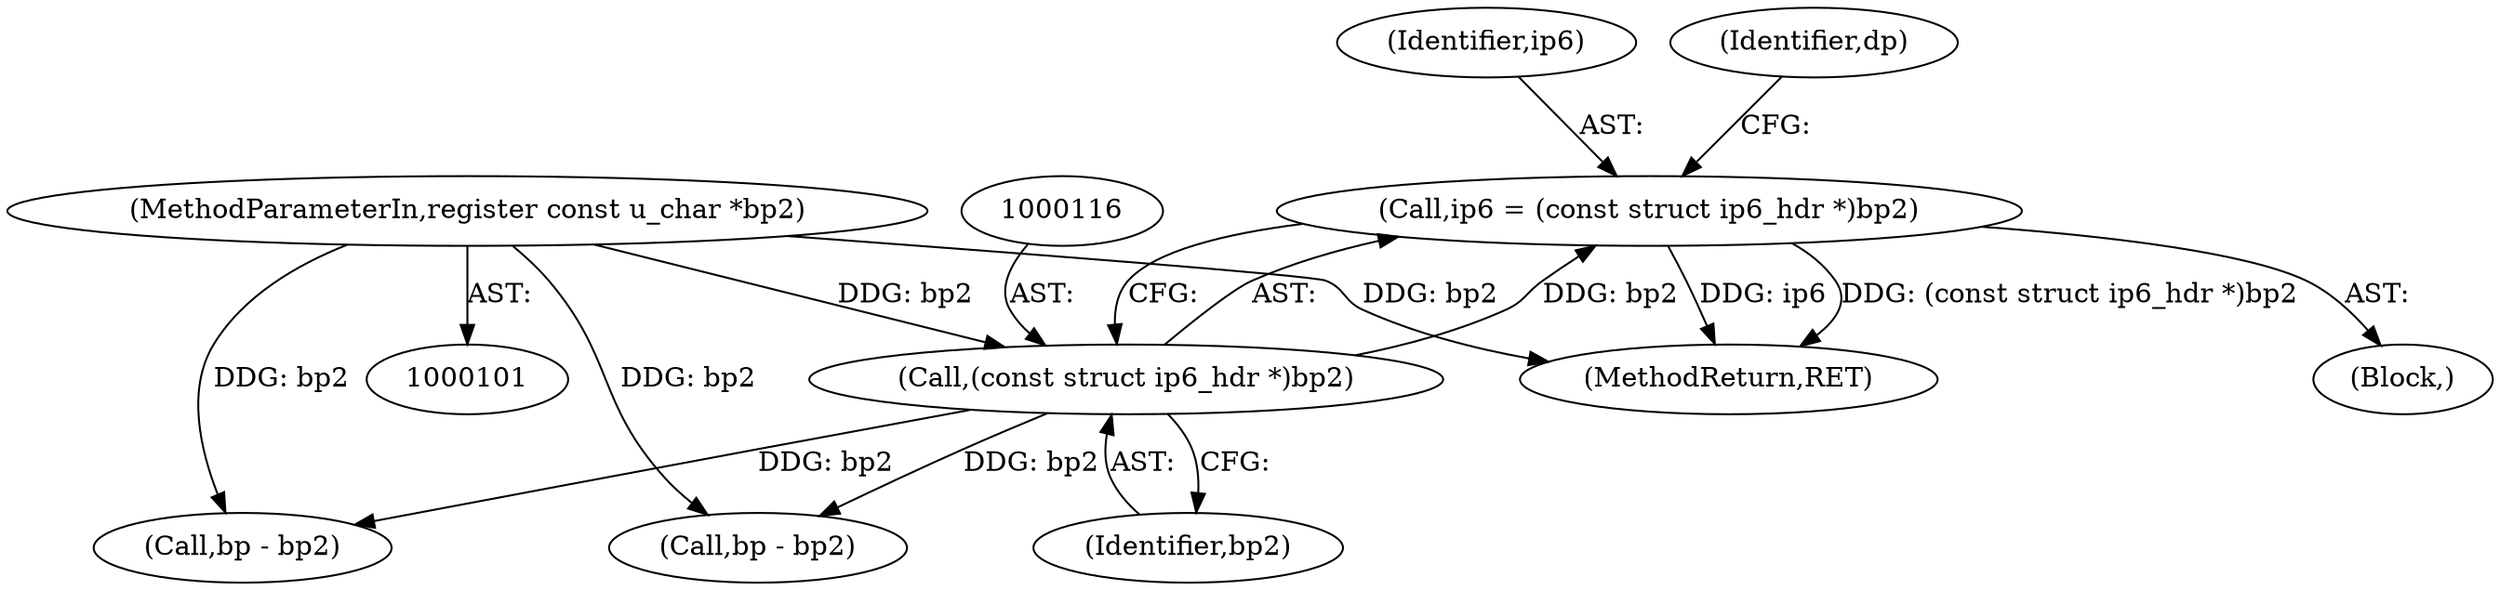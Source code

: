 digraph "0_tcpdump_2d669862df7cd17f539129049f6fb70d17174125@pointer" {
"1000113" [label="(Call,ip6 = (const struct ip6_hdr *)bp2)"];
"1000115" [label="(Call,(const struct ip6_hdr *)bp2)"];
"1000104" [label="(MethodParameterIn,register const u_char *bp2)"];
"1000157" [label="(Call,bp - bp2)"];
"1000114" [label="(Identifier,ip6)"];
"1000224" [label="(MethodReturn,RET)"];
"1000113" [label="(Call,ip6 = (const struct ip6_hdr *)bp2)"];
"1000117" [label="(Identifier,bp2)"];
"1000104" [label="(MethodParameterIn,register const u_char *bp2)"];
"1000189" [label="(Call,bp - bp2)"];
"1000105" [label="(Block,)"];
"1000115" [label="(Call,(const struct ip6_hdr *)bp2)"];
"1000120" [label="(Identifier,dp)"];
"1000113" -> "1000105"  [label="AST: "];
"1000113" -> "1000115"  [label="CFG: "];
"1000114" -> "1000113"  [label="AST: "];
"1000115" -> "1000113"  [label="AST: "];
"1000120" -> "1000113"  [label="CFG: "];
"1000113" -> "1000224"  [label="DDG: ip6"];
"1000113" -> "1000224"  [label="DDG: (const struct ip6_hdr *)bp2"];
"1000115" -> "1000113"  [label="DDG: bp2"];
"1000115" -> "1000117"  [label="CFG: "];
"1000116" -> "1000115"  [label="AST: "];
"1000117" -> "1000115"  [label="AST: "];
"1000104" -> "1000115"  [label="DDG: bp2"];
"1000115" -> "1000157"  [label="DDG: bp2"];
"1000115" -> "1000189"  [label="DDG: bp2"];
"1000104" -> "1000101"  [label="AST: "];
"1000104" -> "1000224"  [label="DDG: bp2"];
"1000104" -> "1000157"  [label="DDG: bp2"];
"1000104" -> "1000189"  [label="DDG: bp2"];
}
